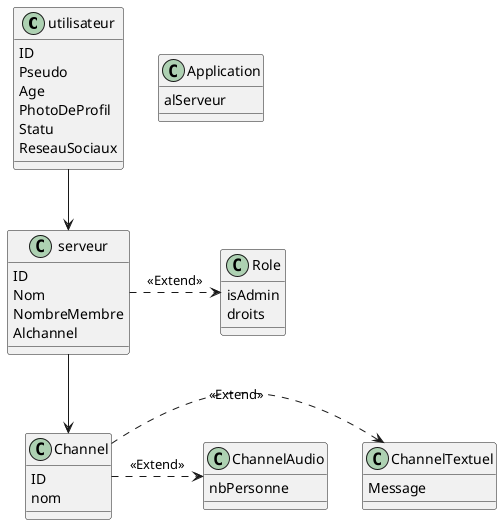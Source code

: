 @startuml

class utilisateur {
  ID
  Pseudo 
  Age 
  PhotoDeProfil
  Statu
  ReseauSociaux
}

class serveur {
  ID
  Nom
  NombreMembre
  Alchannel 
}

class Role {
  isAdmin
  droits
}

class Channel {
  ID
  nom
}

class ChannelAudio{
  nbPersonne
}

class ChannelTextuel{
  Message
}

class Application {
 alServeur
}

utilisateur --> serveur
serveur .> Role : <<Extend>>
serveur --> Channel
Channel .> ChannelTextuel : <<Extend>>
Channel .> ChannelAudio : <<Extend>>

@enduml
